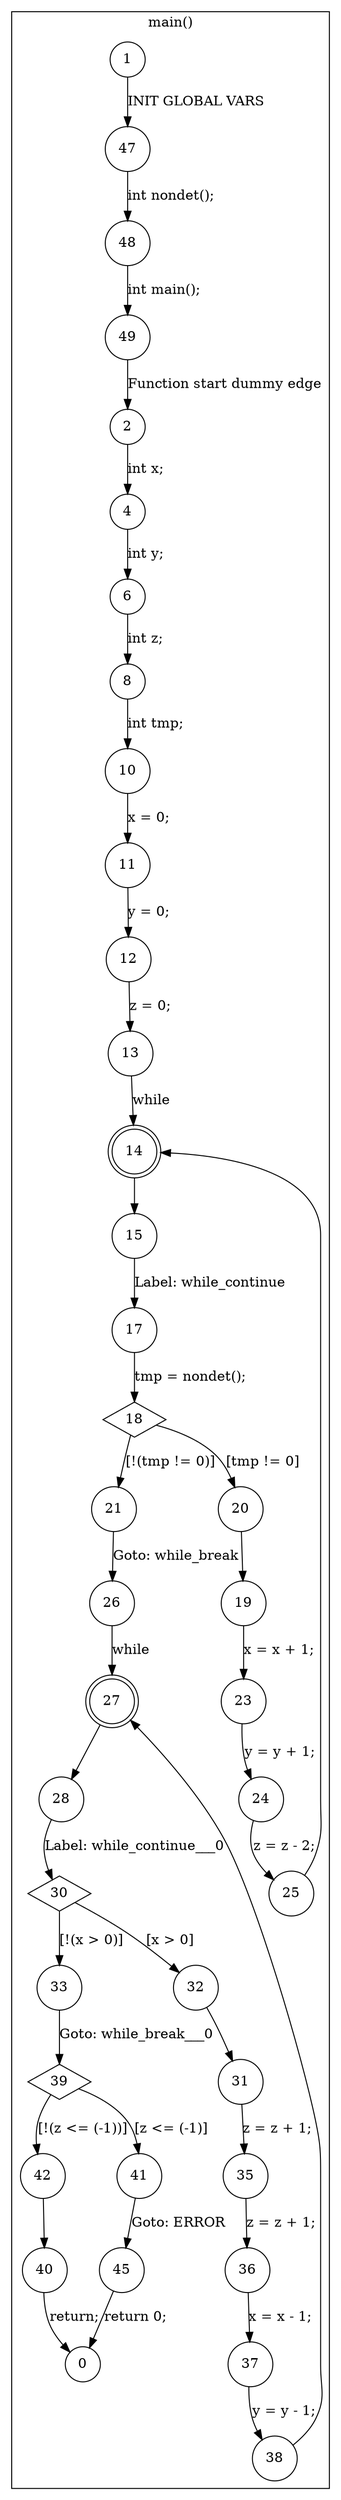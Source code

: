 digraph CFA {
14 [shape="doublecircle"]
18 [shape="diamond"]
18 [shape="diamond"]
27 [shape="doublecircle"]
30 [shape="diamond"]
30 [shape="diamond"]
39 [shape="diamond"]
39 [shape="diamond"]
node [shape="circle"]
subgraph cluster_main {
label="main()"
1 -> 47 [label="INIT GLOBAL VARS"]
47 -> 48 [label="int nondet();"]
48 -> 49 [label="int main();"]
49 -> 2 [label="Function start dummy edge"]
2 -> 4 [label="int x;"]
4 -> 6 [label="int y;"]
6 -> 8 [label="int z;"]
8 -> 10 [label="int tmp;"]
10 -> 11 [label="x = 0;"]
11 -> 12 [label="y = 0;"]
12 -> 13 [label="z = 0;"]
13 -> 14 [label="while"]
14 -> 15 [label=""]
15 -> 17 [label="Label: while_continue"]
17 -> 18 [label="tmp = nondet();"]
18 -> 21 [label="[!(tmp != 0)]"]
18 -> 20 [label="[tmp != 0]"]
20 -> 19 [label=""]
19 -> 23 [label="x = x + 1;"]
23 -> 24 [label="y = y + 1;"]
24 -> 25 [label="z = z - 2;"]
25 -> 14 [label=""]
21 -> 26 [label="Goto: while_break"]
26 -> 27 [label="while"]
27 -> 28 [label=""]
28 -> 30 [label="Label: while_continue___0"]
30 -> 33 [label="[!(x > 0)]"]
30 -> 32 [label="[x > 0]"]
32 -> 31 [label=""]
31 -> 35 [label="z = z + 1;"]
35 -> 36 [label="z = z + 1;"]
36 -> 37 [label="x = x - 1;"]
37 -> 38 [label="y = y - 1;"]
38 -> 27 [label=""]
33 -> 39 [label="Goto: while_break___0"]
39 -> 42 [label="[!(z <= (-1))]"]
39 -> 41 [label="[z <= (-1)]"]
41 -> 45 [label="Goto: ERROR"]
45 -> 0 [label="return 0;"]
42 -> 40 [label=""]
40 -> 0 [label="return;"]}
}